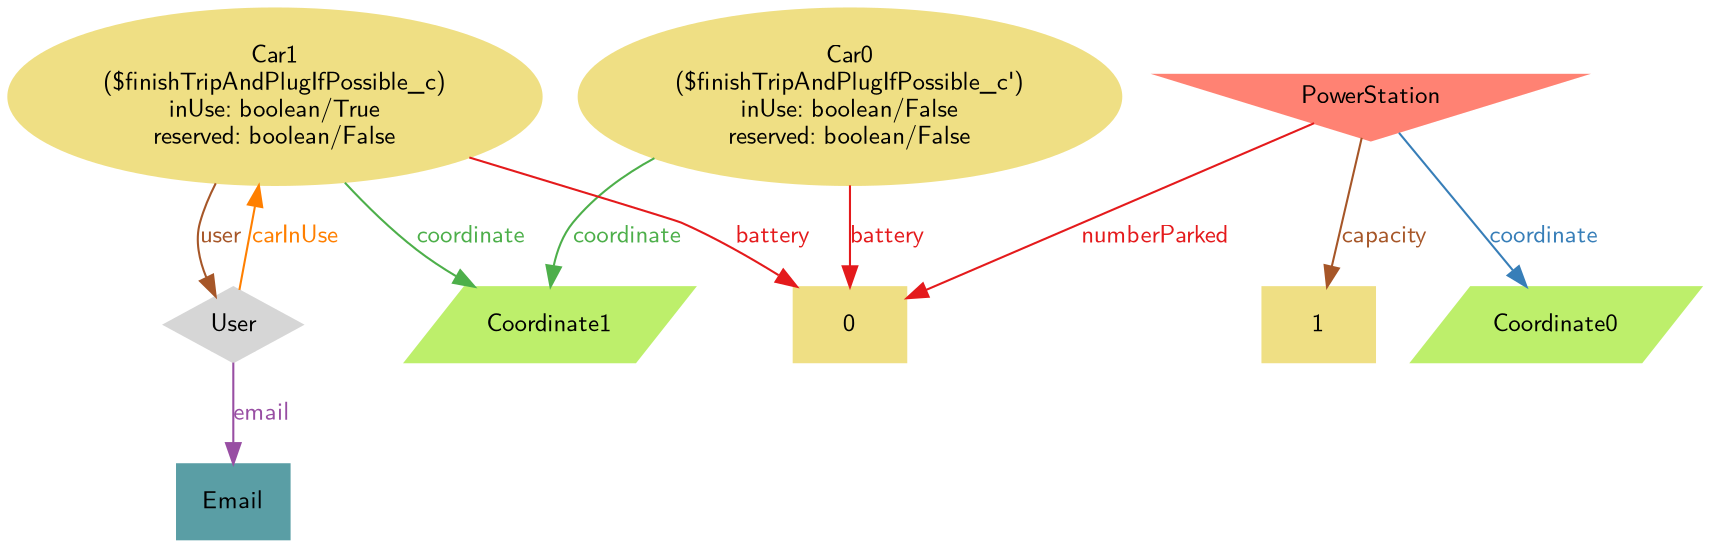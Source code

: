 digraph "graph" {
graph [fontsize=12,fontname="Latin Modern Sans"]
node [fontsize=12,fontname="Latin Modern Sans"]
edge [fontsize=12,fontname="Latin Modern Sans"]
rankdir=TB;
"N6" -> "N4" [uuid = "<Car0, 0>", color = "#e41a1c", fontcolor = "#e41a1c", style = "solid", label = "battery", dir = "forward", weight = "1"]
"N8" -> "N4" [uuid = "<Car1, 0>", color = "#e41a1c", fontcolor = "#e41a1c", style = "solid", label = "battery", dir = "forward", weight = "1"]
"N5" -> "N3" [uuid = "<PowerStation, 1>", color = "#a65628", fontcolor = "#a65628", style = "solid", label = "capacity", dir = "forward", weight = "1"]
"N8" -> "N7" [uuid = "<User, Car1>", color = "#ff7f00", fontcolor = "#ff7f00", style = "solid", label = "carInUse", dir = "back", weight = "1"]
"N6" -> "N2" [uuid = "<Car0, Coordinate1>", color = "#4daf4a", fontcolor = "#4daf4a", style = "solid", label = "coordinate", dir = "forward", weight = "1"]
"N8" -> "N2" [uuid = "<Car1, Coordinate1>", color = "#4daf4a", fontcolor = "#4daf4a", style = "solid", label = "coordinate", dir = "forward", weight = "1"]
"N5" -> "N1" [uuid = "<PowerStation, Coordinate0>", color = "#377eb8", fontcolor = "#377eb8", style = "solid", label = "coordinate", dir = "forward", weight = "1"]
"N7" -> "N0" [uuid = "<User, Email>", color = "#984ea3", fontcolor = "#984ea3", style = "solid", label = "email", dir = "forward", weight = "1"]
"N5" -> "N4" [uuid = "<PowerStation, 0>", color = "#e41a1c", fontcolor = "#e41a1c", style = "solid", label = "numberParked", dir = "forward", weight = "1"]
"N8" -> "N7" [uuid = "<Car1, User>", color = "#a65628", fontcolor = "#a65628", style = "solid", label = "user", dir = "forward", weight = "1"]
"N0" [uuid="Email", label="Email", color="#5a9ea5", fontcolor = "#000000", shape = "box", style = "filled, solid"]
"N1" [uuid="Coordinate0", label="Coordinate0", color="#bdef6b", fontcolor = "#000000", shape = "parallelogram", style = "filled, solid"]
"N2" [uuid="Coordinate1", label="Coordinate1", color="#bdef6b", fontcolor = "#000000", shape = "parallelogram", style = "filled, solid"]
"N3" [uuid="1", label="1", color="#efdf84", fontcolor = "#000000", shape = "box", style = "filled, solid"]
"N4" [uuid="0", label="0", color="#efdf84", fontcolor = "#000000", shape = "box", style = "filled, solid"]
"N5" [uuid="PowerStation", label="PowerStation", color="#ff8273", fontcolor = "#000000", shape = "invtriangle", style = "filled, solid"]
"N6" [uuid="Car0", label="Car0\n($finishTripAndPlugIfPossible_c')\ninUse: boolean/False\nreserved: boolean/False", color="#efdf84", fontcolor = "#000000", shape = "ellipse", style = "filled, solid"]
"N7" [uuid="User", label="User", color="#d6d6d6", fontcolor = "#000000", shape = "Mdiamond", style = "filled, solid"]
"N8" [uuid="Car1", label="Car1\n($finishTripAndPlugIfPossible_c)\ninUse: boolean/True\nreserved: boolean/False", color="#efdf84", fontcolor = "#000000", shape = "ellipse", style = "filled, solid"]
}
